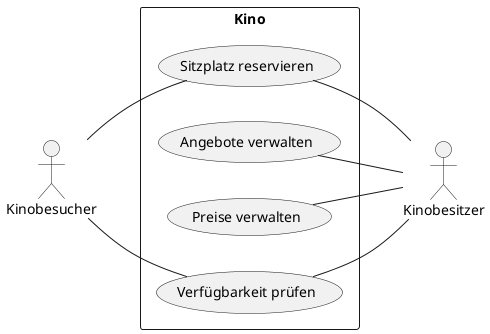 @startuml
left to right direction
actor "Kinobesucher" as fc
actor "Kinobesitzer" as fa

rectangle Kino {
  usecase "Sitzplatz reservieren" as UC1
  usecase "Angebote verwalten" as UC2
  usecase "Preise verwalten" as UC3
  usecase "Verfügbarkeit prüfen" as UC4
}

fc -- UC1
UC2 -- fa
UC1 -- fa
UC3 -- fa
fc -- UC4
UC4 --fa
@enduml